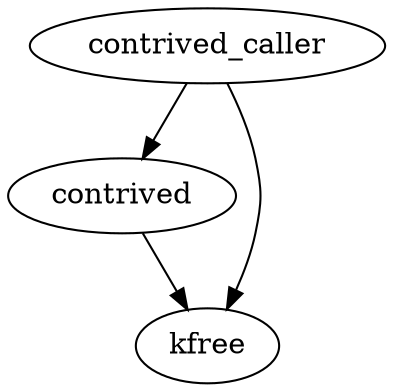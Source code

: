 digraph {
	0 [label="contrived_caller"];
	1 [label="contrived"];
	2 [label="kfree"];

	0 -> 1;
	0 -> 2;
	1 -> 2;
}